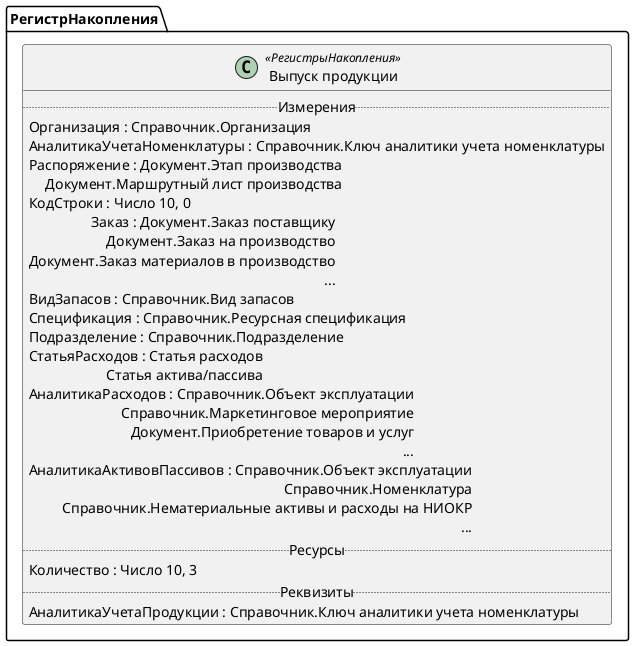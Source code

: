 ﻿@startuml ВыпускПродукции
'!include templates.wsd
'..\include templates.wsd
class РегистрНакопления.ВыпускПродукции as "Выпуск продукции" <<РегистрыНакопления>>
{
..Измерения..
Организация : Справочник.Организация
АналитикаУчетаНоменклатуры : Справочник.Ключ аналитики учета номенклатуры
Распоряжение : Документ.Этап производства\rДокумент.Маршрутный лист производства
КодСтроки : Число 10, 0
Заказ : Документ.Заказ поставщику\rДокумент.Заказ на производство\rДокумент.Заказ материалов в производство\r...
ВидЗапасов : Справочник.Вид запасов
Спецификация : Справочник.Ресурсная спецификация
Подразделение : Справочник.Подразделение
СтатьяРасходов : Статья расходов\rСтатья актива/пассива
АналитикаРасходов : Справочник.Объект эксплуатации\rСправочник.Маркетинговое мероприятие\rДокумент.Приобретение товаров и услуг\r...
АналитикаАктивовПассивов : Справочник.Объект эксплуатации\rСправочник.Номенклатура\rСправочник.Нематериальные активы и расходы на НИОКР\r...
..Ресурсы..
Количество : Число 10, 3
..Реквизиты..
АналитикаУчетаПродукции : Справочник.Ключ аналитики учета номенклатуры
}
@enduml
